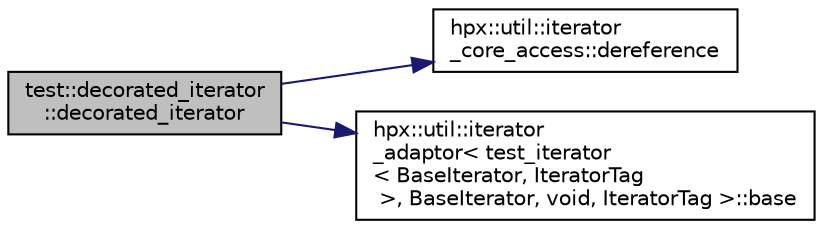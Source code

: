 digraph "test::decorated_iterator::decorated_iterator"
{
  edge [fontname="Helvetica",fontsize="10",labelfontname="Helvetica",labelfontsize="10"];
  node [fontname="Helvetica",fontsize="10",shape=record];
  rankdir="LR";
  Node28 [label="test::decorated_iterator\l::decorated_iterator",height=0.2,width=0.4,color="black", fillcolor="grey75", style="filled", fontcolor="black"];
  Node28 -> Node29 [color="midnightblue",fontsize="10",style="solid",fontname="Helvetica"];
  Node29 [label="hpx::util::iterator\l_core_access::dereference",height=0.2,width=0.4,color="black", fillcolor="white", style="filled",URL="$d4/da2/classhpx_1_1util_1_1iterator__core__access.html#a27c07b8cbf747d698e4f2a827d4b8f0a"];
  Node28 -> Node30 [color="midnightblue",fontsize="10",style="solid",fontname="Helvetica"];
  Node30 [label="hpx::util::iterator\l_adaptor\< test_iterator\l\< BaseIterator, IteratorTag\l \>, BaseIterator, void, IteratorTag \>::base",height=0.2,width=0.4,color="black", fillcolor="white", style="filled",URL="$dd/d31/classhpx_1_1util_1_1iterator__adaptor.html#ab727800148fe718ca54ebd2668826c5e"];
}
